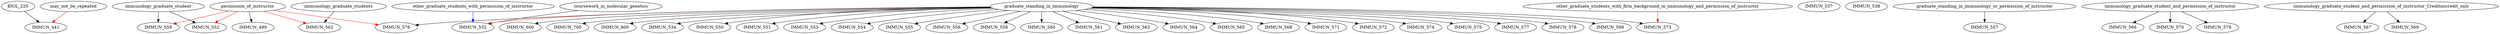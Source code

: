 digraph G {
    edge [color=black];
    BIOL_220 -> IMMUN_441;
    edge [color=red];
    may_not_be_repeated -> IMMUN_441;
    edge [color=black];
    permission_of_instructor -> IMMUN_499;
    edge [color=black];
    coursework_in_molecular_genetics -> IMMUN_532;
    edge [color=red];
    graduate_standing_in_immunology -> IMMUN_532;
    edge [color=blue];
    other_graduate_students_with_permission_of_instructor -> IMMUN_532;
    edge [color=black];
    graduate_standing_in_immunology -> IMMUN_534;
    IMMUN_537;
    IMMUN_538;
    edge [color=black];
    graduate_standing_in_immunology -> IMMUN_550;
    edge [color=black];
    graduate_standing_in_immunology -> IMMUN_551;
    edge [color=black];
    immunology_graduate_student -> IMMUN_552;
    edge [color=red];
    permission_of_instructor -> IMMUN_552;
    edge [color=black];
    graduate_standing_in_immunology -> IMMUN_553;
    edge [color=black];
    graduate_standing_in_immunology -> IMMUN_554;
    edge [color=black];
    graduate_standing_in_immunology -> IMMUN_555;
    edge [color=black];
    graduate_standing_in_immunology -> IMMUN_556;
    edge [color=black];
    graduate_standing_in_immunology_or_permission_of_instructor -> IMMUN_557;
    edge [color=black];
    graduate_standing_in_immunology -> IMMUN_558;
    edge [color=black];
    immunology_graduate_student -> IMMUN_559;
    edge [color=red];
    permission_of_instructor -> IMMUN_559;
    edge [color=black];
    graduate_standing_in_immunology -> IMMUN_560;
    edge [color=black];
    graduate_standing_in_immunology -> IMMUN_561;
    edge [color=black];
    immunology_graduate_students -> IMMUN_562;
    edge [color=red];
    permission_of_instructor -> IMMUN_562;
    edge [color=black];
    graduate_standing_in_immunology -> IMMUN_563;
    edge [color=black];
    graduate_standing_in_immunology -> IMMUN_564;
    edge [color=black];
    graduate_standing_in_immunology -> IMMUN_565;
    edge [color=black];
    immunology_graduate_student_and_permission_of_instructor -> IMMUN_566;
    edge [color=black];
    immunology_graduate_student_and_permission_of_instructor_Creditnocredit_only -> IMMUN_567;
    edge [color=black];
    graduate_standing_in_immunology -> IMMUN_568;
    edge [color=black];
    immunology_graduate_student_and_permission_of_instructor_Creditnocredit_only -> IMMUN_569;
    edge [color=black];
    immunology_graduate_student_and_permission_of_instructor -> IMMUN_570;
    edge [color=black];
    graduate_standing_in_immunology -> IMMUN_571;
    edge [color=black];
    graduate_standing_in_immunology -> IMMUN_572;
    edge [color=black];
    graduate_standing_in_immunology -> IMMUN_573;
    edge [color=red];
    other_graduate_students_with_firm_background_in_immunology_and_permission_of_instructor -> IMMUN_573;
    edge [color=black];
    graduate_standing_in_immunology -> IMMUN_574;
    edge [color=black];
    graduate_standing_in_immunology -> IMMUN_575;
    edge [color=black];
    graduate_standing_in_immunology -> IMMUN_576;
    edge [color=red];
    permission_of_instructor -> IMMUN_576;
    edge [color=black];
    graduate_standing_in_immunology -> IMMUN_577;
    edge [color=black];
    graduate_standing_in_immunology -> IMMUN_578;
    edge [color=black];
    immunology_graduate_student_and_permission_of_instructor -> IMMUN_579;
    edge [color=black];
    graduate_standing_in_immunology -> IMMUN_599;
    edge [color=black];
    graduate_standing_in_immunology -> IMMUN_600;
    edge [color=black];
    graduate_standing_in_immunology -> IMMUN_700;
    edge [color=black];
    graduate_standing_in_immunology -> IMMUN_800;
}
